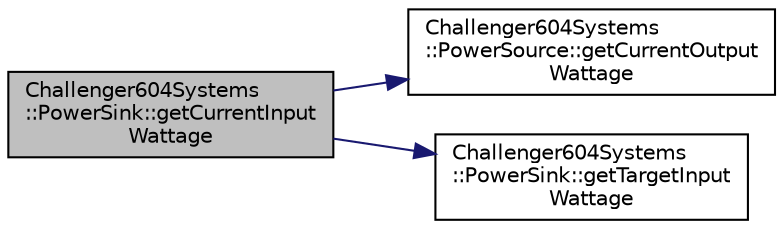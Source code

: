 digraph "Challenger604Systems::PowerSink::getCurrentInputWattage"
{
  edge [fontname="Helvetica",fontsize="10",labelfontname="Helvetica",labelfontsize="10"];
  node [fontname="Helvetica",fontsize="10",shape=record];
  rankdir="LR";
  Node1 [label="Challenger604Systems\l::PowerSink::getCurrentInput\lWattage",height=0.2,width=0.4,color="black", fillcolor="grey75", style="filled" fontcolor="black"];
  Node1 -> Node2 [color="midnightblue",fontsize="10",style="solid",fontname="Helvetica"];
  Node2 [label="Challenger604Systems\l::PowerSource::getCurrentOutput\lWattage",height=0.2,width=0.4,color="black", fillcolor="white", style="filled",URL="$class_challenger604_systems_1_1_power_source.html#a941b5d3a7d51811809a22126f9b16f3d"];
  Node1 -> Node3 [color="midnightblue",fontsize="10",style="solid",fontname="Helvetica"];
  Node3 [label="Challenger604Systems\l::PowerSink::getTargetInput\lWattage",height=0.2,width=0.4,color="black", fillcolor="white", style="filled",URL="$class_challenger604_systems_1_1_power_sink.html#ade0817850ef945ba0751d757bceeee65"];
}
